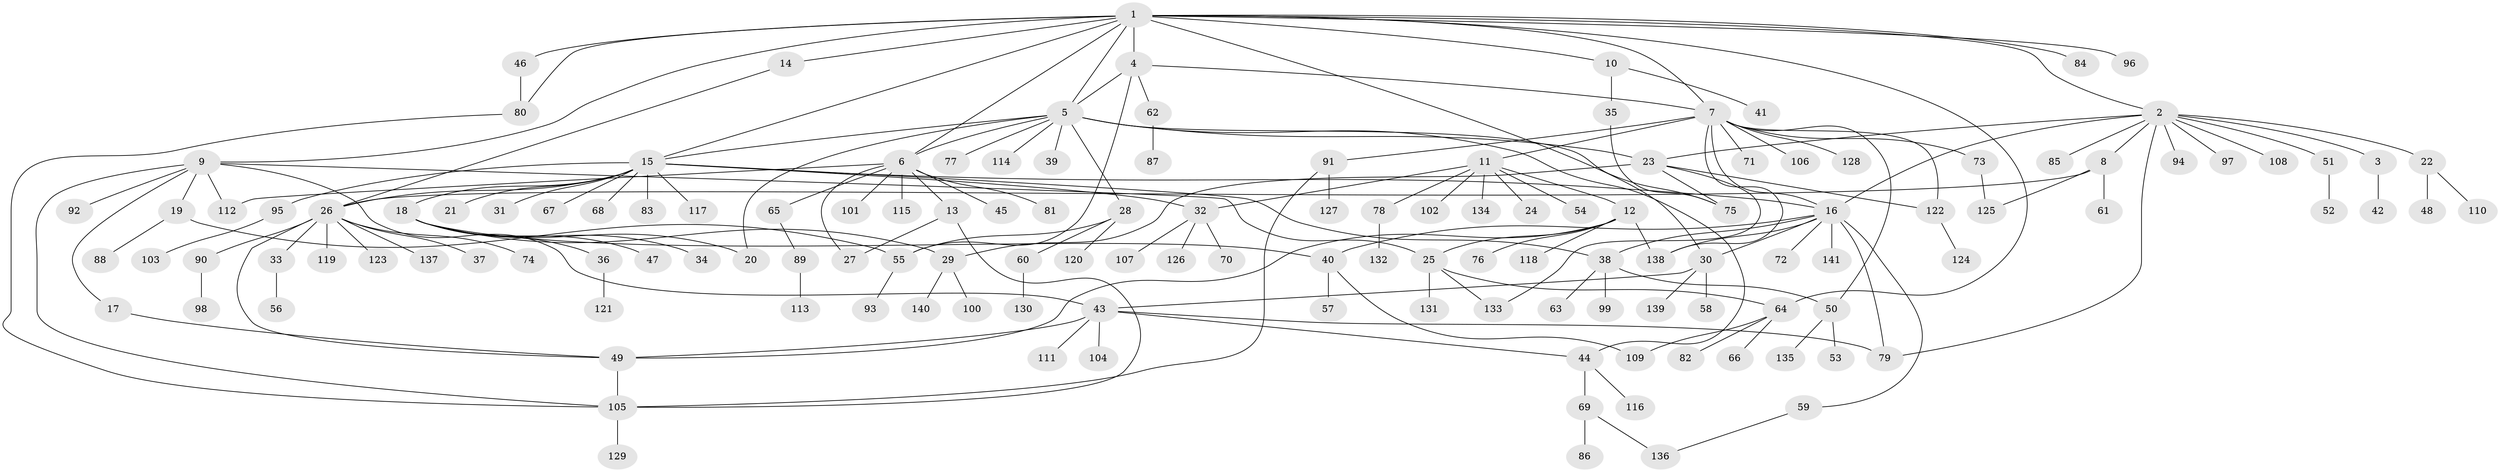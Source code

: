 // coarse degree distribution, {1: 0.9142857142857143, 17: 0.014285714285714285, 2: 0.04285714285714286, 8: 0.014285714285714285, 49: 0.014285714285714285}
// Generated by graph-tools (version 1.1) at 2025/51/03/04/25 21:51:44]
// undirected, 141 vertices, 183 edges
graph export_dot {
graph [start="1"]
  node [color=gray90,style=filled];
  1;
  2;
  3;
  4;
  5;
  6;
  7;
  8;
  9;
  10;
  11;
  12;
  13;
  14;
  15;
  16;
  17;
  18;
  19;
  20;
  21;
  22;
  23;
  24;
  25;
  26;
  27;
  28;
  29;
  30;
  31;
  32;
  33;
  34;
  35;
  36;
  37;
  38;
  39;
  40;
  41;
  42;
  43;
  44;
  45;
  46;
  47;
  48;
  49;
  50;
  51;
  52;
  53;
  54;
  55;
  56;
  57;
  58;
  59;
  60;
  61;
  62;
  63;
  64;
  65;
  66;
  67;
  68;
  69;
  70;
  71;
  72;
  73;
  74;
  75;
  76;
  77;
  78;
  79;
  80;
  81;
  82;
  83;
  84;
  85;
  86;
  87;
  88;
  89;
  90;
  91;
  92;
  93;
  94;
  95;
  96;
  97;
  98;
  99;
  100;
  101;
  102;
  103;
  104;
  105;
  106;
  107;
  108;
  109;
  110;
  111;
  112;
  113;
  114;
  115;
  116;
  117;
  118;
  119;
  120;
  121;
  122;
  123;
  124;
  125;
  126;
  127;
  128;
  129;
  130;
  131;
  132;
  133;
  134;
  135;
  136;
  137;
  138;
  139;
  140;
  141;
  1 -- 2;
  1 -- 4;
  1 -- 5;
  1 -- 6;
  1 -- 7;
  1 -- 9;
  1 -- 10;
  1 -- 14;
  1 -- 15;
  1 -- 30;
  1 -- 46;
  1 -- 64;
  1 -- 80;
  1 -- 84;
  1 -- 96;
  2 -- 3;
  2 -- 8;
  2 -- 16;
  2 -- 22;
  2 -- 23;
  2 -- 51;
  2 -- 79;
  2 -- 85;
  2 -- 94;
  2 -- 97;
  2 -- 108;
  3 -- 42;
  4 -- 5;
  4 -- 7;
  4 -- 55;
  4 -- 62;
  5 -- 6;
  5 -- 15;
  5 -- 20;
  5 -- 23;
  5 -- 28;
  5 -- 39;
  5 -- 44;
  5 -- 75;
  5 -- 77;
  5 -- 114;
  6 -- 13;
  6 -- 27;
  6 -- 45;
  6 -- 65;
  6 -- 81;
  6 -- 101;
  6 -- 112;
  6 -- 115;
  7 -- 11;
  7 -- 16;
  7 -- 50;
  7 -- 71;
  7 -- 73;
  7 -- 91;
  7 -- 106;
  7 -- 122;
  7 -- 128;
  7 -- 138;
  8 -- 26;
  8 -- 61;
  8 -- 125;
  9 -- 17;
  9 -- 19;
  9 -- 25;
  9 -- 43;
  9 -- 92;
  9 -- 105;
  9 -- 112;
  10 -- 35;
  10 -- 41;
  11 -- 12;
  11 -- 24;
  11 -- 32;
  11 -- 54;
  11 -- 78;
  11 -- 102;
  11 -- 134;
  12 -- 25;
  12 -- 49;
  12 -- 76;
  12 -- 118;
  12 -- 138;
  13 -- 27;
  13 -- 105;
  14 -- 26;
  15 -- 16;
  15 -- 18;
  15 -- 21;
  15 -- 26;
  15 -- 31;
  15 -- 32;
  15 -- 38;
  15 -- 67;
  15 -- 68;
  15 -- 83;
  15 -- 95;
  15 -- 117;
  16 -- 30;
  16 -- 38;
  16 -- 40;
  16 -- 59;
  16 -- 72;
  16 -- 79;
  16 -- 138;
  16 -- 141;
  17 -- 49;
  18 -- 20;
  18 -- 29;
  18 -- 34;
  18 -- 36;
  18 -- 40;
  18 -- 47;
  19 -- 55;
  19 -- 88;
  22 -- 48;
  22 -- 110;
  23 -- 29;
  23 -- 75;
  23 -- 122;
  23 -- 133;
  25 -- 64;
  25 -- 131;
  25 -- 133;
  26 -- 33;
  26 -- 37;
  26 -- 49;
  26 -- 74;
  26 -- 90;
  26 -- 119;
  26 -- 123;
  26 -- 137;
  28 -- 55;
  28 -- 60;
  28 -- 120;
  29 -- 100;
  29 -- 140;
  30 -- 43;
  30 -- 58;
  30 -- 139;
  32 -- 70;
  32 -- 107;
  32 -- 126;
  33 -- 56;
  35 -- 75;
  36 -- 121;
  38 -- 50;
  38 -- 63;
  38 -- 99;
  40 -- 57;
  40 -- 109;
  43 -- 44;
  43 -- 49;
  43 -- 79;
  43 -- 104;
  43 -- 111;
  44 -- 69;
  44 -- 116;
  46 -- 80;
  49 -- 105;
  50 -- 53;
  50 -- 135;
  51 -- 52;
  55 -- 93;
  59 -- 136;
  60 -- 130;
  62 -- 87;
  64 -- 66;
  64 -- 82;
  64 -- 109;
  65 -- 89;
  69 -- 86;
  69 -- 136;
  73 -- 125;
  78 -- 132;
  80 -- 105;
  89 -- 113;
  90 -- 98;
  91 -- 105;
  91 -- 127;
  95 -- 103;
  105 -- 129;
  122 -- 124;
}
